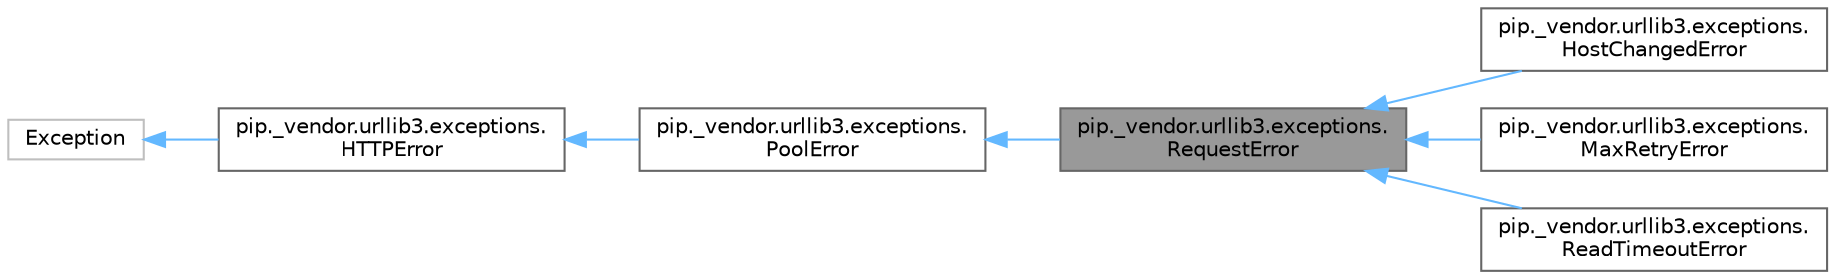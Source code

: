 digraph "pip._vendor.urllib3.exceptions.RequestError"
{
 // LATEX_PDF_SIZE
  bgcolor="transparent";
  edge [fontname=Helvetica,fontsize=10,labelfontname=Helvetica,labelfontsize=10];
  node [fontname=Helvetica,fontsize=10,shape=box,height=0.2,width=0.4];
  rankdir="LR";
  Node1 [id="Node000001",label="pip._vendor.urllib3.exceptions.\lRequestError",height=0.2,width=0.4,color="gray40", fillcolor="grey60", style="filled", fontcolor="black",tooltip=" "];
  Node2 -> Node1 [id="edge7_Node000001_Node000002",dir="back",color="steelblue1",style="solid",tooltip=" "];
  Node2 [id="Node000002",label="pip._vendor.urllib3.exceptions.\lPoolError",height=0.2,width=0.4,color="gray40", fillcolor="white", style="filled",URL="$d3/d0c/classpip_1_1__vendor_1_1urllib3_1_1exceptions_1_1PoolError.html",tooltip=" "];
  Node3 -> Node2 [id="edge8_Node000002_Node000003",dir="back",color="steelblue1",style="solid",tooltip=" "];
  Node3 [id="Node000003",label="pip._vendor.urllib3.exceptions.\lHTTPError",height=0.2,width=0.4,color="gray40", fillcolor="white", style="filled",URL="$d7/d87/classpip_1_1__vendor_1_1urllib3_1_1exceptions_1_1HTTPError.html",tooltip=" "];
  Node4 -> Node3 [id="edge9_Node000003_Node000004",dir="back",color="steelblue1",style="solid",tooltip=" "];
  Node4 [id="Node000004",label="Exception",height=0.2,width=0.4,color="grey75", fillcolor="white", style="filled",URL="$d4/d67/classException.html",tooltip=" "];
  Node1 -> Node5 [id="edge10_Node000001_Node000005",dir="back",color="steelblue1",style="solid",tooltip=" "];
  Node5 [id="Node000005",label="pip._vendor.urllib3.exceptions.\lHostChangedError",height=0.2,width=0.4,color="gray40", fillcolor="white", style="filled",URL="$d7/dd9/classpip_1_1__vendor_1_1urllib3_1_1exceptions_1_1HostChangedError.html",tooltip=" "];
  Node1 -> Node6 [id="edge11_Node000001_Node000006",dir="back",color="steelblue1",style="solid",tooltip=" "];
  Node6 [id="Node000006",label="pip._vendor.urllib3.exceptions.\lMaxRetryError",height=0.2,width=0.4,color="gray40", fillcolor="white", style="filled",URL="$dd/d8d/classpip_1_1__vendor_1_1urllib3_1_1exceptions_1_1MaxRetryError.html",tooltip=" "];
  Node1 -> Node7 [id="edge12_Node000001_Node000007",dir="back",color="steelblue1",style="solid",tooltip=" "];
  Node7 [id="Node000007",label="pip._vendor.urllib3.exceptions.\lReadTimeoutError",height=0.2,width=0.4,color="gray40", fillcolor="white", style="filled",URL="$da/d56/classpip_1_1__vendor_1_1urllib3_1_1exceptions_1_1ReadTimeoutError.html",tooltip=" "];
}
